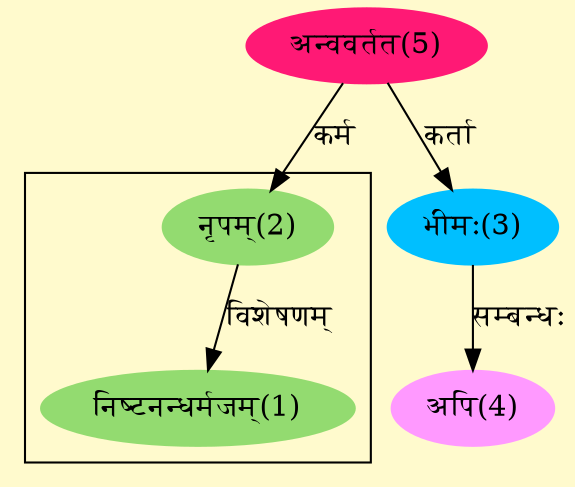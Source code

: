 digraph G{
rankdir=BT;
 compound=true;
 bgcolor="lemonchiffon1";

subgraph cluster_1{
Node1 [style=filled, color="#93DB70" label = "निष्टनन्धर्मजम्(1)"]
Node2 [style=filled, color="#93DB70" label = "नृपम्(2)"]

}
Node2 [style=filled, color="#93DB70" label = "नृपम्(2)"]
Node5 [style=filled, color="#FF1975" label = "अन्ववर्तत(5)"]
Node3 [style=filled, color="#00BFFF" label = "भीमः(3)"]
Node4 [style=filled, color="#FF99FF" label = "अपि(4)"]
/* Start of Relations section */

Node1 -> Node2 [  label="विशेषणम्"  dir="back" ]
Node2 -> Node5 [  label="कर्म"  dir="back" ]
Node3 -> Node5 [  label="कर्ता"  dir="back" ]
Node4 -> Node3 [  label="सम्बन्धः"  dir="back" ]
}
